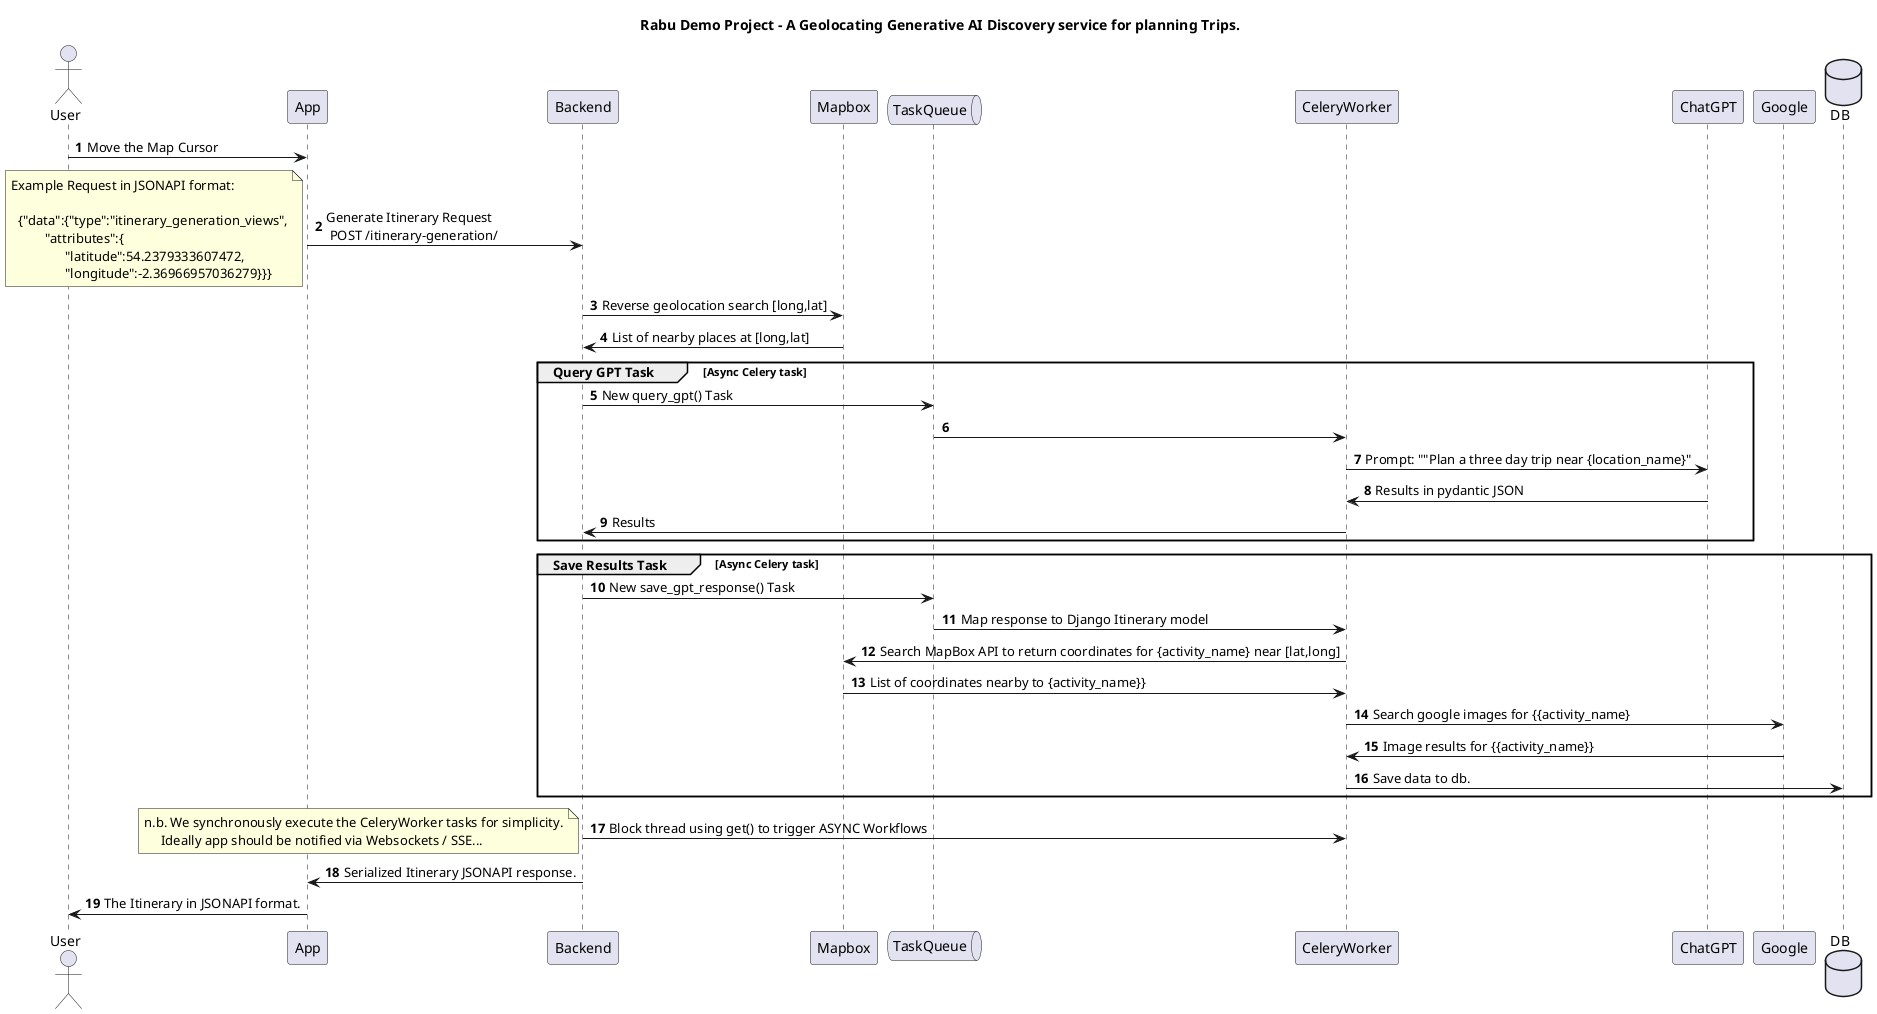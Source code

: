 @startuml
'https://plantuml.com/sequence-diagram

autonumber
actor User
participant App
participant Backend
participant Mapbox
queue TaskQueue
participant CeleryWorker
participant ChatGPT
participant Google
database DB

title Rabu Demo Project - A Geolocating Generative AI Discovery service for planning Trips.
User -> App: Move the Map Cursor
App -> Backend: Generate Itinerary Request \n POST /itinerary-generation/

note left
Example Request in JSONAPI format:

  {"data":{"type":"itinerary_generation_views",
          "attributes":{
                "latitude":54.2379333607472,
                "longitude":-2.36966957036279}}}
end note

Backend -> Mapbox: Reverse geolocation search [long,lat]
Mapbox -> Backend: List of nearby places at [long,lat]

group Query GPT Task [Async Celery task]
    Backend -> TaskQueue: New query_gpt() Task
    TaskQueue -> CeleryWorker
    CeleryWorker -> ChatGPT: Prompt: ""Plan a three day trip near {location_name}"
    ChatGPT -> CeleryWorker: Results in pydantic JSON
    CeleryWorker -> Backend: Results
end group

group Save Results Task [Async Celery task]
    Backend -> TaskQueue: New save_gpt_response() Task
    TaskQueue -> CeleryWorker: Map response to Django Itinerary model
    CeleryWorker -> Mapbox: Search MapBox API to return coordinates for {activity_name} near [lat,long]
    Mapbox -> CeleryWorker: List of coordinates nearby to {activity_name}}
    CeleryWorker -> Google: Search google images for {{activity_name}
    Google -> CeleryWorker: Image results for {{activity_name}}
    CeleryWorker -> DB: Save data to db.
end group
Backend -> CeleryWorker: Block thread using get() to trigger ASYNC Workflows
note left
n.b. We synchronously execute the CeleryWorker tasks for simplicity.
     Ideally app should be notified via Websockets / SSE...
end note
Backend -> App: Serialized Itinerary JSONAPI response.
App -> User: The Itinerary in JSONAPI format.
@enduml